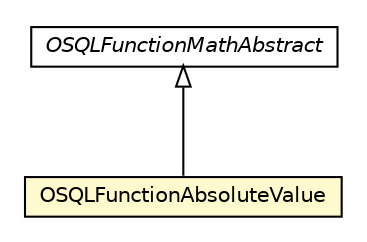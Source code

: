 #!/usr/local/bin/dot
#
# Class diagram 
# Generated by UMLGraph version R5_6-24-gf6e263 (http://www.umlgraph.org/)
#

digraph G {
	edge [fontname="Helvetica",fontsize=10,labelfontname="Helvetica",labelfontsize=10];
	node [fontname="Helvetica",fontsize=10,shape=plaintext];
	nodesep=0.25;
	ranksep=0.5;
	// com.orientechnologies.orient.core.sql.functions.math.OSQLFunctionMathAbstract
	c6054022 [label=<<table title="com.orientechnologies.orient.core.sql.functions.math.OSQLFunctionMathAbstract" border="0" cellborder="1" cellspacing="0" cellpadding="2" port="p" href="./OSQLFunctionMathAbstract.html">
		<tr><td><table border="0" cellspacing="0" cellpadding="1">
<tr><td align="center" balign="center"><font face="Helvetica-Oblique"> OSQLFunctionMathAbstract </font></td></tr>
		</table></td></tr>
		</table>>, URL="./OSQLFunctionMathAbstract.html", fontname="Helvetica", fontcolor="black", fontsize=10.0];
	// com.orientechnologies.orient.core.sql.functions.math.OSQLFunctionAbsoluteValue
	c6054029 [label=<<table title="com.orientechnologies.orient.core.sql.functions.math.OSQLFunctionAbsoluteValue" border="0" cellborder="1" cellspacing="0" cellpadding="2" port="p" bgcolor="lemonChiffon" href="./OSQLFunctionAbsoluteValue.html">
		<tr><td><table border="0" cellspacing="0" cellpadding="1">
<tr><td align="center" balign="center"> OSQLFunctionAbsoluteValue </td></tr>
		</table></td></tr>
		</table>>, URL="./OSQLFunctionAbsoluteValue.html", fontname="Helvetica", fontcolor="black", fontsize=10.0];
	//com.orientechnologies.orient.core.sql.functions.math.OSQLFunctionAbsoluteValue extends com.orientechnologies.orient.core.sql.functions.math.OSQLFunctionMathAbstract
	c6054022:p -> c6054029:p [dir=back,arrowtail=empty];
}

